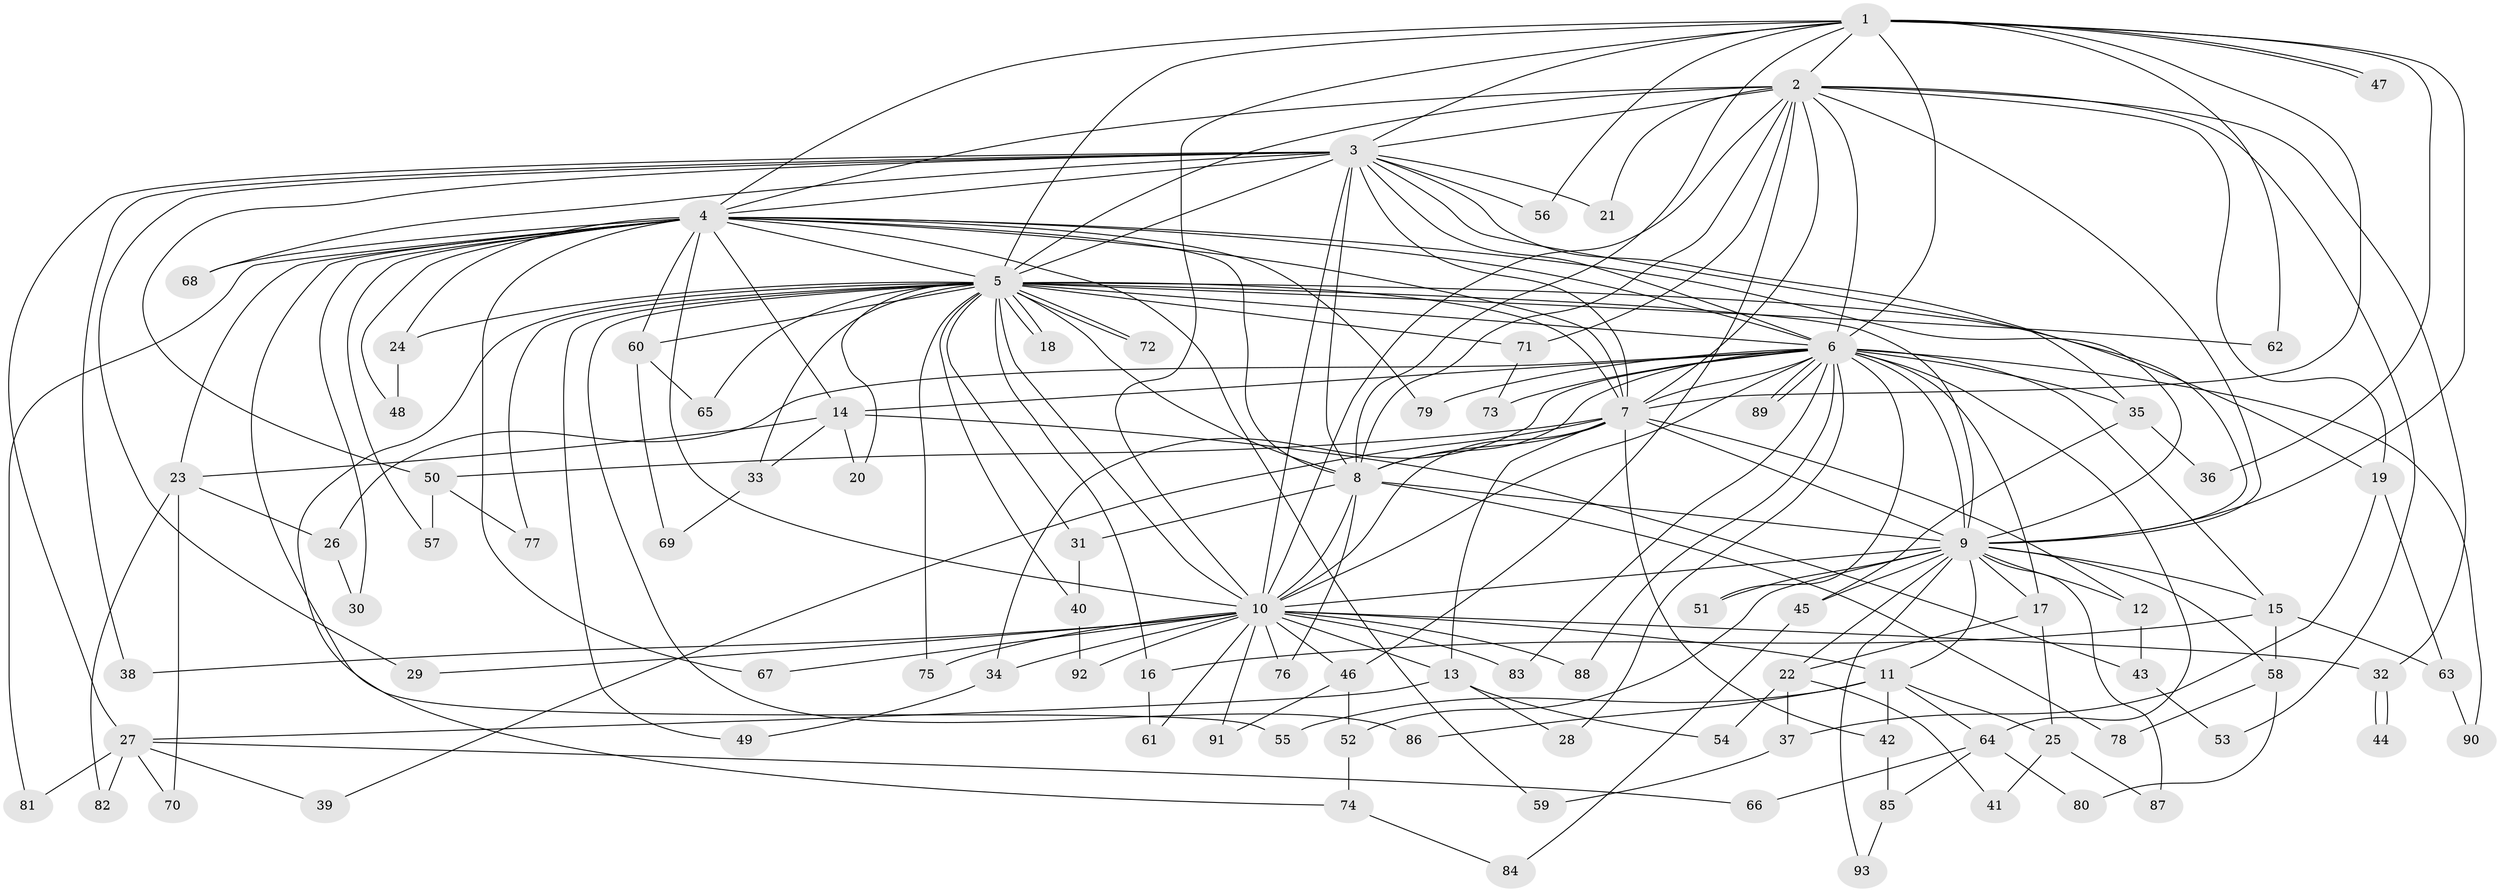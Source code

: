 // coarse degree distribution, {10: 0.014705882352941176, 16: 0.014705882352941176, 31: 0.014705882352941176, 19: 0.029411764705882353, 23: 0.014705882352941176, 12: 0.014705882352941176, 21: 0.014705882352941176, 7: 0.04411764705882353, 4: 0.11764705882352941, 5: 0.10294117647058823, 3: 0.1323529411764706, 1: 0.029411764705882353, 2: 0.45588235294117646}
// Generated by graph-tools (version 1.1) at 2025/23/03/03/25 07:23:44]
// undirected, 93 vertices, 211 edges
graph export_dot {
graph [start="1"]
  node [color=gray90,style=filled];
  1;
  2;
  3;
  4;
  5;
  6;
  7;
  8;
  9;
  10;
  11;
  12;
  13;
  14;
  15;
  16;
  17;
  18;
  19;
  20;
  21;
  22;
  23;
  24;
  25;
  26;
  27;
  28;
  29;
  30;
  31;
  32;
  33;
  34;
  35;
  36;
  37;
  38;
  39;
  40;
  41;
  42;
  43;
  44;
  45;
  46;
  47;
  48;
  49;
  50;
  51;
  52;
  53;
  54;
  55;
  56;
  57;
  58;
  59;
  60;
  61;
  62;
  63;
  64;
  65;
  66;
  67;
  68;
  69;
  70;
  71;
  72;
  73;
  74;
  75;
  76;
  77;
  78;
  79;
  80;
  81;
  82;
  83;
  84;
  85;
  86;
  87;
  88;
  89;
  90;
  91;
  92;
  93;
  1 -- 2;
  1 -- 3;
  1 -- 4;
  1 -- 5;
  1 -- 6;
  1 -- 7;
  1 -- 8;
  1 -- 9;
  1 -- 10;
  1 -- 36;
  1 -- 47;
  1 -- 47;
  1 -- 56;
  1 -- 62;
  2 -- 3;
  2 -- 4;
  2 -- 5;
  2 -- 6;
  2 -- 7;
  2 -- 8;
  2 -- 9;
  2 -- 10;
  2 -- 19;
  2 -- 21;
  2 -- 32;
  2 -- 46;
  2 -- 53;
  2 -- 71;
  3 -- 4;
  3 -- 5;
  3 -- 6;
  3 -- 7;
  3 -- 8;
  3 -- 9;
  3 -- 10;
  3 -- 21;
  3 -- 27;
  3 -- 29;
  3 -- 35;
  3 -- 38;
  3 -- 50;
  3 -- 56;
  3 -- 68;
  4 -- 5;
  4 -- 6;
  4 -- 7;
  4 -- 8;
  4 -- 9;
  4 -- 10;
  4 -- 14;
  4 -- 23;
  4 -- 24;
  4 -- 30;
  4 -- 48;
  4 -- 55;
  4 -- 57;
  4 -- 59;
  4 -- 60;
  4 -- 67;
  4 -- 68;
  4 -- 79;
  4 -- 81;
  5 -- 6;
  5 -- 7;
  5 -- 8;
  5 -- 9;
  5 -- 10;
  5 -- 16;
  5 -- 18;
  5 -- 18;
  5 -- 19;
  5 -- 20;
  5 -- 24;
  5 -- 31;
  5 -- 33;
  5 -- 40;
  5 -- 49;
  5 -- 60;
  5 -- 62;
  5 -- 65;
  5 -- 71;
  5 -- 72;
  5 -- 72;
  5 -- 74;
  5 -- 75;
  5 -- 77;
  5 -- 86;
  6 -- 7;
  6 -- 8;
  6 -- 9;
  6 -- 10;
  6 -- 14;
  6 -- 15;
  6 -- 17;
  6 -- 26;
  6 -- 28;
  6 -- 34;
  6 -- 35;
  6 -- 51;
  6 -- 64;
  6 -- 73;
  6 -- 79;
  6 -- 83;
  6 -- 88;
  6 -- 89;
  6 -- 89;
  6 -- 90;
  7 -- 8;
  7 -- 9;
  7 -- 10;
  7 -- 12;
  7 -- 13;
  7 -- 39;
  7 -- 42;
  7 -- 50;
  8 -- 9;
  8 -- 10;
  8 -- 31;
  8 -- 76;
  8 -- 78;
  9 -- 10;
  9 -- 11;
  9 -- 12;
  9 -- 15;
  9 -- 17;
  9 -- 22;
  9 -- 45;
  9 -- 51;
  9 -- 52;
  9 -- 58;
  9 -- 87;
  9 -- 93;
  10 -- 11;
  10 -- 13;
  10 -- 29;
  10 -- 32;
  10 -- 34;
  10 -- 38;
  10 -- 46;
  10 -- 61;
  10 -- 67;
  10 -- 75;
  10 -- 76;
  10 -- 83;
  10 -- 88;
  10 -- 91;
  10 -- 92;
  11 -- 25;
  11 -- 42;
  11 -- 55;
  11 -- 64;
  11 -- 86;
  12 -- 43;
  13 -- 27;
  13 -- 28;
  13 -- 54;
  14 -- 20;
  14 -- 23;
  14 -- 33;
  14 -- 43;
  15 -- 16;
  15 -- 58;
  15 -- 63;
  16 -- 61;
  17 -- 22;
  17 -- 25;
  19 -- 37;
  19 -- 63;
  22 -- 37;
  22 -- 41;
  22 -- 54;
  23 -- 26;
  23 -- 70;
  23 -- 82;
  24 -- 48;
  25 -- 41;
  25 -- 87;
  26 -- 30;
  27 -- 39;
  27 -- 66;
  27 -- 70;
  27 -- 81;
  27 -- 82;
  31 -- 40;
  32 -- 44;
  32 -- 44;
  33 -- 69;
  34 -- 49;
  35 -- 36;
  35 -- 45;
  37 -- 59;
  40 -- 92;
  42 -- 85;
  43 -- 53;
  45 -- 84;
  46 -- 52;
  46 -- 91;
  50 -- 57;
  50 -- 77;
  52 -- 74;
  58 -- 78;
  58 -- 80;
  60 -- 65;
  60 -- 69;
  63 -- 90;
  64 -- 66;
  64 -- 80;
  64 -- 85;
  71 -- 73;
  74 -- 84;
  85 -- 93;
}
